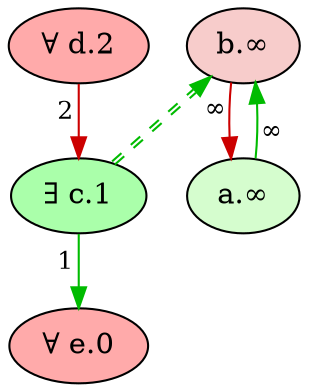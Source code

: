 digraph {
    // Node defaults can be set here if needed
    "e" [style="filled" fillcolor="#FFAAAA" label="∀ e.0" fontsize=14]
    "c" [style="filled" fillcolor="#AAFFAA" label="∃ c.1" fontsize=14]
    "d" [style="filled" fillcolor="#FFAAAA" label="∀ d.2" fontsize=14]
    "b" [style="filled" fillcolor="#f7cccb" label="b.∞" fontsize=14]
    "a" [style="filled" fillcolor="#d5fdce" label="a.∞" fontsize=14]
    edge[labeldistance=1.5 fontsize=12]
    "b" -> "a" [color="#CC0000" style="solid" dir="forward" taillabel="∞" ]
    "a" -> "b" [color="#00BB00" style="solid" dir="forward" taillabel="∞" ]
    "c" -> "b" [color="#00BB00:#00BB00" style="dashed" dir="forward" taillabel="" constraint=false]
    "d" -> "c" [color="#CC0000" style="solid" dir="forward" taillabel="2" ]
    "c" -> "e" [color="#00BB00" style="solid" dir="forward" taillabel="1" ]
    {rank = max e}
    {rank = min d}
}